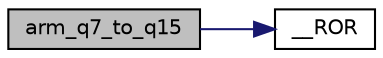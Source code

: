 digraph "arm_q7_to_q15"
{
 // LATEX_PDF_SIZE
  edge [fontname="Helvetica",fontsize="10",labelfontname="Helvetica",labelfontsize="10"];
  node [fontname="Helvetica",fontsize="10",shape=record];
  rankdir="LR";
  Node1 [label="arm_q7_to_q15",height=0.2,width=0.4,color="black", fillcolor="grey75", style="filled", fontcolor="black",tooltip="Converts the elements of the Q7 vector to Q15 vector."];
  Node1 -> Node2 [color="midnightblue",fontsize="10",style="solid",fontname="Helvetica"];
  Node2 [label="__ROR",height=0.2,width=0.4,color="black", fillcolor="white", style="filled",URL="$group___c_m_s_i_s___core___instruction_interface.html#gab16acb6456176f1e87a4f2724c2b6028",tooltip="Rotate Right in unsigned value (32 bit)"];
}
